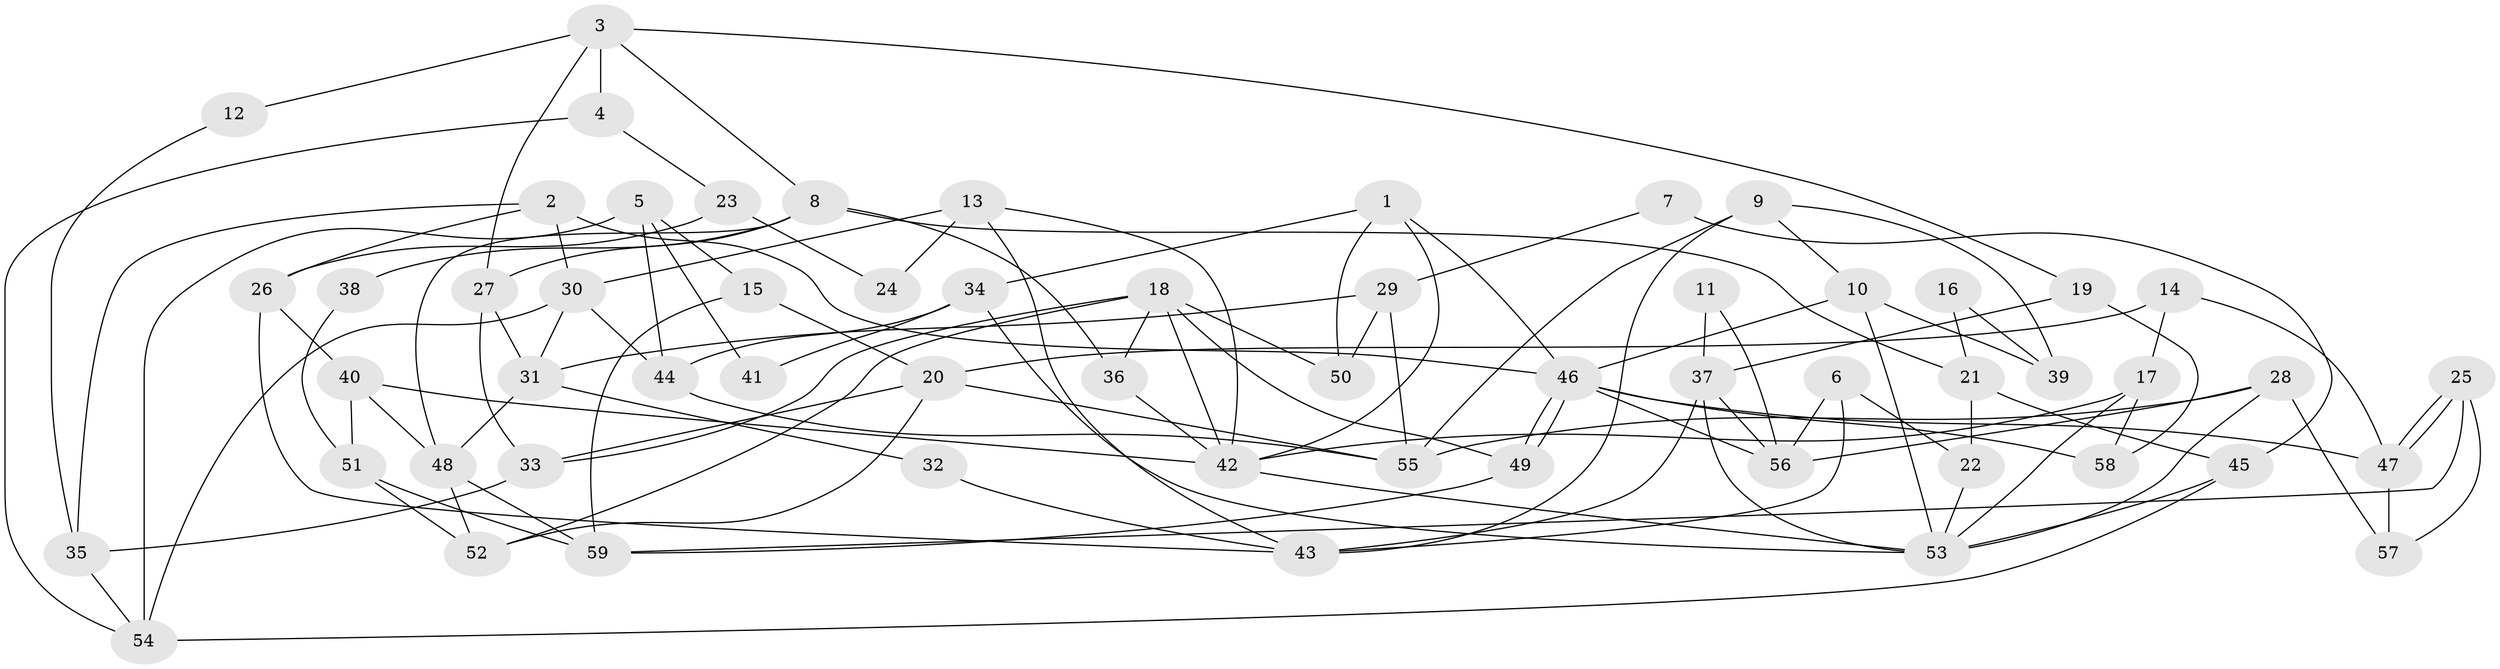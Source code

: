 // Generated by graph-tools (version 1.1) at 2025/26/03/09/25 03:26:20]
// undirected, 59 vertices, 118 edges
graph export_dot {
graph [start="1"]
  node [color=gray90,style=filled];
  1;
  2;
  3;
  4;
  5;
  6;
  7;
  8;
  9;
  10;
  11;
  12;
  13;
  14;
  15;
  16;
  17;
  18;
  19;
  20;
  21;
  22;
  23;
  24;
  25;
  26;
  27;
  28;
  29;
  30;
  31;
  32;
  33;
  34;
  35;
  36;
  37;
  38;
  39;
  40;
  41;
  42;
  43;
  44;
  45;
  46;
  47;
  48;
  49;
  50;
  51;
  52;
  53;
  54;
  55;
  56;
  57;
  58;
  59;
  1 -- 46;
  1 -- 42;
  1 -- 34;
  1 -- 50;
  2 -- 46;
  2 -- 30;
  2 -- 26;
  2 -- 35;
  3 -- 27;
  3 -- 8;
  3 -- 4;
  3 -- 12;
  3 -- 19;
  4 -- 54;
  4 -- 23;
  5 -- 44;
  5 -- 54;
  5 -- 15;
  5 -- 41;
  6 -- 43;
  6 -- 56;
  6 -- 22;
  7 -- 29;
  7 -- 45;
  8 -- 48;
  8 -- 21;
  8 -- 27;
  8 -- 36;
  8 -- 38;
  9 -- 55;
  9 -- 10;
  9 -- 39;
  9 -- 43;
  10 -- 53;
  10 -- 46;
  10 -- 39;
  11 -- 56;
  11 -- 37;
  12 -- 35;
  13 -- 30;
  13 -- 42;
  13 -- 24;
  13 -- 43;
  14 -- 20;
  14 -- 47;
  14 -- 17;
  15 -- 59;
  15 -- 20;
  16 -- 21;
  16 -- 39;
  17 -- 42;
  17 -- 53;
  17 -- 58;
  18 -- 42;
  18 -- 52;
  18 -- 33;
  18 -- 36;
  18 -- 49;
  18 -- 50;
  19 -- 58;
  19 -- 37;
  20 -- 55;
  20 -- 33;
  20 -- 52;
  21 -- 22;
  21 -- 45;
  22 -- 53;
  23 -- 26;
  23 -- 24;
  25 -- 47;
  25 -- 47;
  25 -- 59;
  25 -- 57;
  26 -- 43;
  26 -- 40;
  27 -- 33;
  27 -- 31;
  28 -- 57;
  28 -- 53;
  28 -- 55;
  28 -- 56;
  29 -- 31;
  29 -- 50;
  29 -- 55;
  30 -- 31;
  30 -- 44;
  30 -- 54;
  31 -- 48;
  31 -- 32;
  32 -- 43;
  33 -- 35;
  34 -- 53;
  34 -- 41;
  34 -- 44;
  35 -- 54;
  36 -- 42;
  37 -- 43;
  37 -- 53;
  37 -- 56;
  38 -- 51;
  40 -- 42;
  40 -- 48;
  40 -- 51;
  42 -- 53;
  44 -- 55;
  45 -- 53;
  45 -- 54;
  46 -- 49;
  46 -- 49;
  46 -- 56;
  46 -- 47;
  46 -- 58;
  47 -- 57;
  48 -- 52;
  48 -- 59;
  49 -- 59;
  51 -- 59;
  51 -- 52;
}
